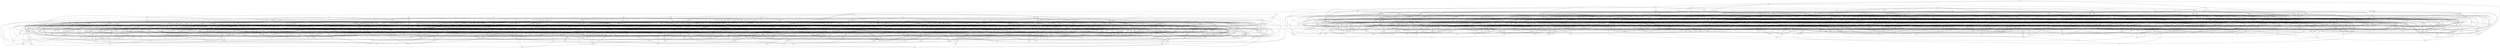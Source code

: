 graph {
gzz--mxp
lck--nql
fxd--nql
czg--tlf
lps--tqk
bbh--lps
bmd--lgk
lgk--vss
qfg--xtd
hnt--xtd
qzp--xtd
bfm--xtd
pgt--vpp
bjk--pgt
pgt--vks
sbx--sjl
jbf--sbx
dhh--dnx
dhh--mbz
dhh--xnl
dhh--htl
dhh--znf
mmv--qhm
qhm--xlt
bqz--qhm
qhm--rfj
lxz--plt
lxz--vpp
snt--vsr
sjq--snt
jsd--snt
jdv--pkv
fxd--jdv
pgz--qsd
czn--pgz
nzh--pgz
pgz--xll
ndc--nzv
ptn--zgq
rxq--zgq
rvb--zgq
kqr--zgq
grk--zgq
vcx--zgq
dkn--hbr
dkn--xlr
dkn--qpr
dkn--krt
hgp--znz
qqf--xps
bzn--fpj
nzj--ztb
hnr--qxs
qxs--xgx
dkx--qxs
fnr--qxs
rph--zjq
rph--zxb
rfj--rph
fcf--lbh
fcf--ndz
lmm--thb
dsv--lmm
lmm--ncn
jsd--lmm
cvg--xht
cvg--plq
dnm--nhb
dnm--scf
vdt--vjg
qgr--vjg
dhx--vjg
cbj--pcz
hds--rdh
dzt--hds
hds--vkr
hds--vlg
frj--grk
frj--pnz
frj--nxg
frj--zpm
frj--qkp
frj--svc
hbr--jxl
jxl--krt
jlz--jxl
jxl--qqd
hfs--qjb
bxh--hfs
hfs--tcm
ntn--pbm
ngr--ntn
ntn--ttm
bdc--ntn
php--zpk
dnf--zpk
brx--zpk
jth--lbh
jth--pjp
gnf--jnv
gnf--vlg
gnf--mjd
dgx--gnf
rfv--vmf
jfc--rfv
mxm--rfv
jjg--rfv
cnm--jvs
cnm--gdc
fml--kzz
fml--gmm
fml--rdn
ftb--xph
brc--ftb
ftb--hbr
ftb--nlg
bjc--ftb
pzp--xzf
djg--zgp
djg--qcr
djg--qvb
frn--gtj
gtj--zgr
gtj--nfq
gtj--mnv
lpn--rdh
ktl--ztj
bsr--ktl
gqk--ktl
jrz--pvs
jrz--qzx
jrz--ndz
jrz--sch
srr--zmh
csh--srr
bmm--srr
srr--txl
fvl--lsn
fvl--ngr
hrh--mhh
pnz--zfd
cnn--zfd
nnf--zfd
qsp--zfd
jfc--zfd
lvt--nnl
mqm--nnl
cbj--nnl
fhp--ptc
cgr--ptc
lbm--png
lbm--zzv
dxz--thn
dxz--fsr
dxz--rzg
hfg--jkt
dtp--hfg
lvz--xgt
lvz--nxt
lvz--zlp
cds--lkt
qgj--ztm
xrk--ztm
ppn--ztm
sff--ztm
fkz--xdj
qmx--xdj
hzj--ldf
hzj--kzq
hns--hzj
htb--xqv
mdt--mhn
gkh--mhn
hvk--mhn
dqh--mhn
csh--vns
cbz--qrz
bvn--cbz
cbz--xmb
hsh--zjv
hfq--xqc
kxs--xqc
pck--xqc
cvt--xqc
xqc--zvj
hbr--jdj
hkz--vgx
mqj--xxx
mqj--tjr
mqj--qnb
mqj--nhb
hpq--ltv
hpq--mzb
tjh--xgt
ssf--tjh
bjk--tjh
tjh--vgs
jvr--nbh
hlp--jvr
cxb--jvr
jvr--mbv
bhg--gfn
gfn--xmb
mjp--rkb
mjp--snt
vhd--xnd
dvl--xnd
lpn--xnd
frn--xnd
rzn--xnd
bmd--tfm
szj--tfm
jjr--vxc
bdn--jjr
bmd--mqm
klv--pps
pps--sbl
nbr--ptl
dsp--nbr
rdc--zqk
jgj--xmp
hgj--jgj
jgj--jhk
dgx--vrd
dgx--hpf
pnz--xdh
jcs--tzf
nls--tzf
kbr--tzf
cnf--dvz
bdn--dvz
dvz--lzj
dvz--ghh
dvz--flj
cgg--mgb
tdj--vls
htb--tdj
kkc--tdj
ddd--kkl
fqk--skm
fkj--fqk
fqk--jjg
csj--rcj
jds--rcj
rcj--vtx
ljb--rcj
bng--pck
pck--zxv
chv--xgx
jns--nvk
dss--ljb
ljb--zkr
bkv--rnd
qkh--tzm
tzm--zbp
tzm--xdj
kqk--tzm
pnz--tkd
bsx--tbz
bsx--kxb
bsx--dsx
bsx--fdf
hgj--knp
rmr--vxk
lct--vxk
pns--vxk
nvc--vxk
ttt--vxk
jxz--rzn
rzn--skm
cjr--zxb
ddk--zxb
tkv--zxb
nxt--rht
fqm--rht
mrq--rht
qcx--rht
rht--zzk
jnp--rht
jns--rrz
rrz--zxz
bxs--rrz
gnd--rrz
kjl--vmg
jnv--vlb
jnv--xqr
fds--jnv
cbq--kjs
kjs--mph
bbl--hlm
hlm--rgg
fqm--hlm
hlm--mmx
vtx--xhc
vzh--xhc
tfg--xhc
jhx--tvn
cgl--rzg
bld--cgl
qrp--vcs
bfm--vcs
qlt--vcs
gfd--pls
cqc--gfd
fvr--gfd
rqz--tzf
qzh--rqz
ptc--rqz
kqj--ztb
ckx--kzk
szf--zqt
ckx--szf
xgz--zlp
drz--zlp
bfm--zlp
qcx--zmv
xjl--zmv
mph--zmv
gdc--kvx
kvx--tkv
kvx--nlk
ffv--mnv
ffv--sjl
ffv--nfq
grk--vxc
lcm--vxc
qbd--vxc
mfp--trv
mfp--thj
gjl--rsg
gjl--kqm
gjl--szj
vtf--znp
vsz--vtf
ntg--vtf
fzs--vgx
fzs--jvj
fgj--lpg
ljh--lpg
jvm--lpg
lpg--mdt
gmd--lpg
cjn--lpg
fcd--pkv
dtz--pkv
hvv--pkv
gbr--zqx
gbr--zfx
gbr--rzt
ddl--gbr
jsf--ltp
jsf--tqc
cbc--jsf
jsf--mbd
cbg--rqc
brk--cbg
bbx--cbg
bsg--chd
bsg--dsv
bsg--frc
bsg--pqk
bsg--zqk
bsg--jkv
hxb--vtv
hxb--zgt
hxb--vhd
bdb--hxb
qjj--vvb
qjj--vtv
fhl--qjj
ndj--qjj
bbx--zlh
bbx--gqh
bbl--bbx
rvp--xqv
nts--xzm
csl--nts
jgs--nts
nts--qzr
dph--nts
fdm--slt
fdm--htm
fdm--qsc
dfd--znt
ckq--dfd
dfd--ndc
dfd--tpf
dfd--rpq
sfk--xht
drg--sfk
ftc--tpv
hng--tpv
pbn--tpv
bfm--ftc
kxx--sfx
sfx--stt
fhs--qpr
cvt--fqt
cvt--pjs
bkv--qgc
ppv--qgc
krj--qgc
psz--qgc
gmm--khs
khs--vjh
dhx--xmd
dhx--tzh
dld--gtd
qcc--xrm
qhp--xlr
xlr--xxt
bzs--lkk
fmf--lkk
lkk--ltp
lkk--rjp
lkk--tmd
mkm--rnl
gqm--sjl
spl--zpm
pbr--spl
sgm--vtv
hfk--vtv
cxb--hcq
hcq--rhn
fkp--qrz
jdc--qrz
pzl--qrz
qdp--ttt
bjc--qdp
qdp--vbp
gvp--nhs
kfn--nhs
krb--nhs
nhs--rbt
gqj--nhs
rvb--ssj
rvb--spl
jvm--zjv
jvm--xll
gmm--jvm
jvm--qgg
gpx--jtr
gbd--gpx
bxs--xcq
bxs--tlf
bxs--cpb
rdn--tbk
mbv--sts
sjt--sts
rsq--sts
jnj--sbt
brf--ngn
kck--ngn
grg--ngn
ngn--xkj
bxh--mtx
bxh--rcs
brx--cmv
cmv--kpj
cmv--dqf
cmv--xrc
czq--tzf
czq--mtx
bvj--czq
czq--zqf
knt--szz
knt--zgj
brr--knt
cnl--gdt
gdt--vcd
hfk--znp
vmk--znp
ghz--jkz
ghz--htt
ghz--rlk
cnf--qgr
pjm--qgr
gqh--qgr
fbd--fdf
fdf--zmv
dhv--fdf
prs--rdn
lhz--prs
fhv--prs
jhk--spk
spk--vzs
pbm--vnk
lck--vnk
hgj--npz
npz--ssp
bmb--npz
npz--vpr
frc--qkt
jzl--qtn
qtn--rfq
qnr--qrt
gtm--qrt
qrt--zhl
ddg--qrt
hct--krt
hct--ksd
hct--jzl
gcz--rjn
pmf--rjn
mcs--rjn
gnz--xsb
cct--fpk
cct--gjn
cct--vls
zgp--zkl
dhx--zkl
vql--zkl
dsx--zkl
jsk--qqd
jsk--rcd
jsk--mpv
dnm--jsk
bmx--bvv
bmx--lqn
bmx--jrl
mxg--nhb
mxg--pzc
mxg--xpv
mpn--rtg
dvl--rjs
rjs--xzf
kzq--ndc
csh--kzq
jpf--kzq
djj--hdz
gqs--hdz
bhk--vkq
vkq--zqf
qjb--vkq
cgl--pvp
pvp--xxq
pvp--rts
dxz--pvp
kvx--pvp
bqt--dnl
dnl--pdp
dnl--ftc
bbh--fbv
fbv--nbr
fbv--gkz
fpk--mtv
bcf--mtv
mtv--pjp
fvm--mtv
mtv--nvk
chv--hhp
hhp--mkm
cjh--rmc
rmc--stt
lhv--rmc
rmc--sjq
jfm--kpk
gmd--qqr
gmd--zhh
gmd--qzn
kqj--xrj
qcc--xrj
pdr--xrj
pvk--xrj
xrj--xtt
cbc--xfj
cbc--qhd
sgn--xpx
sgn--tmm
hgp--ncn
grp--ncn
hzt--xvn
vpp--xvn
pxq--xvn
hkb--xvn
hmj--znz
hmj--rkb
hmj--kqq
hmj--vls
hmj--nhf
gzz--ptn
fzn--ptn
fdv--txl
dvm--txl
hgg--txl
ndz--zqt
ndz--zsz
dnf--ndz
jdk--rnz
drj--dzl
drj--mtv
drj--vhj
jns--vgx
jzs--nzh
fdm--zlh
ssj--zlh
csh--zqs
hhh--zqs
zqs--zvj
dtz--zqs
gqd--hvk
hbp--rvc
mmv--pvx
ksj--xxq
ksj--qvh
dzs--ksj
gcf--ksj
qhd--slz
bxh--dcb
dcb--rkl
bgz--gzq
gzq--hrr
gzq--xvs
vcn--xmb
ftq--vcn
prf--xtb
czs--frp
czs--kxh
czs--xxh
dml--xmv
gjn--xmv
tld--xmv
crl--xmv
sxc--xht
bbl--bfz
bbl--dhk
hcv--tbq
hcv--xlr
hcv--pdb
gbn--hcv
fdc--pls
bgz--bkv
qjz--rlp
khs--qjz
qjz--rzb
fcr--qjz
rjs--zqc
cvt--zqc
vqm--zqc
rpb--zqc
jdn--nql
dtz--jdn
gqm--jdn
jdn--mkm
tmd--zkk
gjt--tmd
fdd--nzh
bbm--fdd
fdd--vxx
jhx--qtx
mrl--qtx
qtx--vcx
hbb--qtx
dqm--qtx
jhc--ljd
hfk--jhc
jhc--rfj
hpf--jvd
gqk--zlf
bvt--zlf
pls--zlf
zch--zlf
fhk--zfs
fhk--qlm
fhk--ttt
bvj--fhk
prm--vmh
vmh--xlr
qtb--vmh
tsp--vmh
tsv--vmh
drh--jzl
drh--nck
drh--qlm
dmk--vpc
lqd--vpc
vpc--vxx
rsq--vpc
jcs--vpc
hfx--vpc
bfx--nqb
bfx--mbf
gmq--kst
gmq--jdc
cpk--gmq
gmq--qhz
fhl--qcr
fdm--fhl
fhl--rjz
jxf--zpm
gqh--jxf
fbj--jxf
hct--qtb
qtb--vzs
fvm--jdj
fck--fvm
fvm--rmb
nvm--zsf
nvm--snt
kpk--nvm
jlv--nvm
qtn--zhh
mkk--pzc
jnj--mkk
mtg--pkn
pkn--sjt
gbd--zgr
gbd--vkr
gbd--kxh
nnm--svs
qvc--svs
jvd--svs
bzn--lks
cnl--mjm
mjm--rrl
mjm--pvh
mjm--nfh
qnr--vnt
tsv--vgt
ltp--vgt
pqq--vgt
fnr--gfr
drg--gfr
gfr--hfg
gfr--qkx
gfr--qps
tvt--zgg
dhv--zgg
gdv--pll
cgz--gdv
gdv--qvc
gdv--nxg
gbn--ndz
gbn--pnq
hzt--jqp
dfx--hzt
hzt--xxh
sbt--tzt
rkl--tzt
qqr--tzt
kmm--tzt
nzf--pbj
pbj--rdh
klv--knd
hkz--klv
grd--kqm
grd--pnv
gqd--grd
bcf--cqf
fnr--ppv
fnr--pqd
fnr--mfp
jnf--vsz
jbf--jnf
fbl--zlf
fbl--lfr
fbl--plt
fbl--jkt
fmn--ncv
ncv--xlk
ncv--nhf
ncv--pvh
cgg--xhp
xhp--zzv
cjr--vqb
cjr--tgb
ljm--rkl
bcf--ssp
nxc--pzc
jjc--nzf
mgk--tlg
tlg--zlt
qkr--tlg
bkb--crf
crf--pbn
crf--rzv
crf--qzr
crf--kmd
qfm--qgp
qgp--rnl
ftt--kdr
ftt--ghh
ftt--lzj
ftt--tmm
fqt--ftt
zfx--zts
grd--zfx
jqp--ndj
jqp--kmd
chv--sbx
chv--pcf
bsr--kvt
jds--kvt
kvt--vpp
cgz--vdt
lsn--xgt
mtg--rdn
bqt--cjr
bqt--pdp
bqt--ztj
bqt--rrv
dgp--pkn
dgp--xgv
bjp--dgp
dgp--hbr
nct--tzt
nct--pxp
nct--qcc
dhv--ztj
nkm--ztj
bzq--qmv
bzq--dtz
bzq--tcp
bzq--cpg
gdc--qls
qls--sxc
qls--sgj
kzh--qls
pjs--zsv
zsv--zxh
rfn--zsv
ndk--vjt
ndk--vmg
ndk--pjz
ndk--ptc
fvr--vjb
vjb--xvs
scc--vjb
kfn--rzb
kfn--xmj
fbx--kfn
tkv--tzh
mtx--pmb
pmb--pnv
pmb--tbk
bzs--pmb
fzs--pmb
dds--qbk
qbk--rfk
hqj--xcs
pdr--xcs
vcd--xcs
sts--xcs
mtg--nkx
nkx--rqx
rmv--stt
rkl--stt
stt--xmj
cgr--stt
kvz--stt
hmg--pdp
hmg--tcp
hmg--npk
flt--rgg
flt--rvh
flt--ppn
cvg--flt
ddg--svt
ddg--mzt
hjb--pzz
mkk--pzz
pzz--rjp
cds--mqp
mqp--npk
mqp--rpv
hqt--qqr
cjn--hqt
hqt--pnq
fmf--hqt
hqt--rtd
cps--pfs
pfs--xbg
hrr--ncr
csj--hrr
ppp--zjq
kzh--zjq
skm--zjq
bds--zjq
pvh--tmh
bvt--kgv
kgv--tpd
hpx--xqr
bld--xqr
hqh--lqt
hqh--qxt
hqh--vjb
hqh--qls
hqh--pgt
lnc--shq
gqj--shq
qtb--shq
cct--ggr
ggr--gjm
ggr--qpn
cxt--ggr
kpk--mnf
mnf--xtt
mnf--ncn
lks--mnf
ljf--mnf
hpk--sxc
hpk--tpf
cqj--jxc
dnj--jxc
jxc--rgd
jxc--nnj
bvj--frc
ddb--hfk
ddb--qrp
ddb--ftn
ddb--xml
ddb--vdt
fph--mrv
fph--rzn
jbf--kkp
cln--dss
dss--ndc
dss--xxh
hzg--sck
nzj--sck
sck--xth
dqh--ksf
dqh--gzm
dqh--jfm
dvl--qkf
dhd--ffj
ffj--zbk
bsl--ffj
ffj--ndl
ntv--pbq
htk--pbq
mtg--pbq
mqm--pbq
pbq--shq
cqz--vzb
vpr--vzb
tcr--vzb
gtv--vzb
vjr--vzb
xkj--xrc
qzh--xkj
khn--vxl
dvl--khn
frn--khn
dnb--xpv
gzm--xpv
hbl--xxx
ptc--xxx
ddl--xxx
klj--pmk
hng--klj
jht--klj
klj--tzh
dnm--vnm
hbh--vnm
htb--vnm
hbr--vnm
rft--vnk
mkm--rft
rft--zlh
rft--thn
rfj--rgp
hfk--rgp
qzp--rgp
cfj--pcs
cfj--pjt
cfj--gcf
cfj--spl
jkv--tjc
jkv--tsv
gzd--jkv
dsp--hzd
bjp--hzd
hrq--hzd
fsh--mmv
fsh--ktn
fsh--znp
bkg--fkg
fkg--ghh
dsj--fkg
fkg--mjd
tnh--zkk
bbm--tnh
pxp--tnh
gkh--qqd
gkh--xqv
cjh--gkh
dnx--qfc
qfc--xcd
ksc--qfc
fxd--qfc
rvp--szz
hkd--rvp
qhp--rvp
hrh--rvp
kmk--ncr
kmk--rkd
gqk--kmk
kmk--qfm
kqk--pxj
kvz--pxj
jjm--jlz
htf--jjm
brk--rxr
bdc--qkd
bdc--psz
bdc--hng
xvc--xzm
qzd--xzm
fmn--msj
msj--zdc
knp--msj
msj--rjp
flf--lmc
flf--tvn
flf--kcv
flf--sct
mrq--vnt
mrq--vtx
dbp--xsv
lks--xsv
xsv--xth
lvt--xsv
vcv--zlt
qbk--zlt
kxh--zlt
frr--nts
cqj--frr
dgx--frr
frr--nqb
qll--zkr
qll--thn
mbz--qll
qll--rtg
cjd--kck
cjd--ttr
cjd--knd
cjd--pnv
grg--hnc
grg--hbk
gxj--xtk
dmk--gxj
csl--rnt
csl--ljd
bfm--lqt
lqt--njc
lpv--sxn
kck--lpv
cxb--xhd
mrz--xhd
sbl--xhd
nkt--xhd
nkx--xhd
ckz--shj
shj--tmd
mhd--shj
shj--thg
png--shj
shj--ssp
csz--sxc
bsl--csz
csz--qgp
cnl--vhf
lvf--vhf
qpn--vhf
jjs--vhf
dgs--vcv
lcm--vcv
cfx--vcv
brc--kvz
brc--czh
brc--gjt
fpj--hrq
hrq--jdf
ncv--pmv
pmv--tvx
gbr--pmv
pmv--thg
knl--vkq
hfs--knl
xjl--zbk
mpn--xjl
mrv--xjl
qsd--qzh
ljm--qzh
jzs--qzh
rcs--rld
gxn--rld
gjl--rld
jrx--rld
rmb--rnz
vdp--vjd
qkd--vdp
fdc--svt
svt--tvn
chd--xmp
fgj--xmp
dds--jbf
dds--qzp
xmp--zcv
vcr--zcv
zcv--zts
ktl--pdp
mrv--pdp
bmb--gkz
jds--tbd
cqq--fxj
fxj--slt
fxj--skc
fxj--gnz
pgs--znf
fdb--zgt
fdb--vdt
fdb--mrl
cpp--fdb
fdb--gfx
dsj--fkp
bnz--fkp
fkp--vnn
kqr--pbm
kqr--kst
fjg--jxz
fjg--qmv
fjg--zpr
pcz--zqv
tqc--zqv
rrz--zqv
knd--zqv
cpg--cvv
cvv--jnp
cvv--qkp
cvv--zxm
cvv--qkl
cvv--jzv
tzl--vkd
mtb--vkd
cnm--vkd
jnp--vkd
rjz--vkd
hbp--szz
htf--vjr
vjr--xzc
dml--zvd
rsk--zvd
gbn--zvd
zvd--zvh
czn--pbc
jlv--pbc
bnx--pbc
cbc--pbc
cxf--qlm
hnr--pcj
hnr--txl
hnr--qgc
dml--tps
dvs--tps
rvc--tps
tps--zth
lhv--tps
nvc--xth
cnl--rsg
jlv--pdb
bnx--pdb
ckz--lsm
lsm--qjb
lsm--zqt
pfz--vss
rlx--vlb
rlx--xgn
gkb--rlx
bhg--rlx
bvv--rkb
bvv--znd
bvv--pxf
flq--xqv
flq--jmj
flq--lhv
ffv--rlv
pft--rlv
rlv--xvc
hth--rlv
lzj--rlv
lfs--ndc
lfs--qzp
gjn--xgv
ttx--xgv
vgt--xgv
grq--jqp
csj--grq
grq--tsk
grq--nkm
tjq--zcj
bcg--zcj
lbm--vcr
brr--vcr
dcb--pnq
mpq--qfv
ljc--mpq
mpq--svr
dss--mpq
bfx--mpq
mpq--slb
hpx--vlx
rnd--vlx
hdl--vlx
qvb--zvr
fsr--zvr
mxh--zvr
cpg--zvr
bhb--tfg
dzs--rjz
dzs--mxp
gqm--pbn
png--rmv
lrn--vcd
cqf--lrn
pfs--xmb
bdb--dnj
qkf--shm
ftz--shm
bjd--shm
dnj--shm
hdz--nnm
drg--qbd
drg--qzr
cpp--fzn
kdr--nzm
nzm--xjn
fjg--nzm
nzm--zch
llv--zgj
rrr--ssv
ppp--ssv
ddq--ttt
ddq--fhs
csr--ddq
qkl--xfb
qkl--sgm
njc--qkl
mhk--zfx
blg--mhk
kqj--mhk
ltv--nfq
cpk--nfq
ndl--rmh
kzh--rmh
krm--rmh
rmh--zdf
qhz--rmh
czh--xjq
qnr--rgb
rgb--xvs
gqs--xlm
mct--xlm
vlg--xlm
vcx--xgn
vcx--xsb
kzh--tbd
dfx--qnr
dfx--ljd
dfx--hzl
bzh--cfs
cfs--dzl
fvr--trv
czs--fvr
fvr--hhz
hmk--sgf
hmk--hth
fks--kfn
fks--ljf
fks--ssl
tfb--tkb
rxb--vxl
rxb--zgr
rxb--tzl
fxt--qmv
fxt--htm
fxt--qfv
ftt--fxt
fbj--vmf
kgd--vmf
mpv--pvk
ksc--xzf
hmk--xlt
lgq--ltp
fhp--lgq
fzs--lgq
qkh--tfc
mqm--tfc
chd--tfc
szj--tfc
cfp--tfc
gmm--zkk
vjt--zkk
sxn--zkk
cgr--qgg
qgg--rlk
cxt--spr
gjm--vpd
nbr--vpd
hvl--vpd
gtv--vpd
gmt--thg
gmt--vls
dvs--gmt
gmt--knt
kvn--tqt
hzm--jcs
tbq--znz
pfz--vxz
rsq--vxz
hrq--vxz
qnz--vxz
hss--zrs
hbp--zrs
tvx--zrs
gzd--pff
pff--tfm
jhv--krz
cfp--jhv
cjt--tkf
cjt--jhx
cjt--fkj
lrh--sbl
cxf--lrh
lrh--rtr
jkz--tmh
jhk--jkz
hkn--xbj
hkn--krb
fkr--hkn
hkn--zgj
dtp--kmd
cnr--vtf
cnr--qvh
cnr--tvt
cnr--pxq
qqf--tvx
xmb--xnl
tct--xnl
vqb--xnl
hkb--qsp
hkb--pft
hkb--hth
hkb--pbr
qxf--zgg
hns--qxf
gfd--qxf
mdh--tsv
nzf--rpb
fxg--jpm
jpm--xvc
csl--jpm
bjk--jpm
jpm--ssx
clr--fcr
clr--spk
clr--szz
hvv--krm
dnx--hjp
fpn--hjp
hjp--rpv
hjp--lpn
hjp--klj
slb--xns
qsp--slb
qzp--slb
qqr--tsp
hcq--tsp
jvd--zmh
drg--zmh
ctm--qkh
ctm--gng
csj--shc
cbq--vzv
vzv--zdf
dss--vzv
mph--vzv
rfn--vqm
mmx--rfn
qbk--rfn
cqz--cxt
cqz--gzn
lct--sqm
bpt--sqm
qfm--vrd
cpp--dkx
ddm--plt
mct--plt
plt--pnp
cbn--lcn
lmc--tgb
xbj--zzv
rkl--xbj
pkn--xbj
lsn--xnt
kxb--xnt
dkx--xnt
ghg--xnt
cpb--vtp
pjz--vss
fzl--jjr
djg--fzl
fzl--sgn
fzl--nsv
fzl--mgk
skd--svr
skd--xmq
mbz--nlk
csh--mbz
csz--dcx
chr--dcx
dcx--pqp
jmj--tdz
tdz--xrl
hvk--tdz
cdc--hfq
bfd--cdc
cdc--lhx
cdc--gzq
jvc--qkr
mtb--nfk
bnx--grf
grf--ljh
grf--mgb
grf--grp
bmd--cpb
cpb--lct
dtr--kzz
cps--vhp
cbz--hxz
hpf--hxz
hxz--ltv
hxz--rvb
lcq--qjj
jjr--lcq
lcq--xlm
lcn--lcq
jgs--xlc
pbj--xlc
gms--xlc
cnf--xlc
gtg--sch
fmj--gtg
gtg--qjb
gtg--mqr
gtg--jsf
bmm--zbk
bmm--nfk
bmm--klc
bmm--kgv
djm--tfb
djm--pvx
dgs--djm
ddk--tbd
pvs--skn
nvc--pvs
sbt--sfh
fff--fmf
cqc--rxr
cqc--xsb
fxg--jfx
fxg--kqr
czg--dbp
dbp--zjv
dbp--qpx
ptr--sfh
bzx--ptr
nvl--ptr
ptr--pvh
bxm--pgf
bxm--pvx
bxm--vgv
bxm--qzd
pbm--zxv
xrh--zxv
gtm--lpn
gtm--qgc
gtm--pht
gtm--vnk
htl--sdn
rfk--sdn
sdn--vnn
fpj--gdf
gdf--pfz
ndl--sgc
sgc--tfg
lhv--pnv
llv--pnv
pzh--vmg
pzh--zxz
jfc--pjs
jfc--lfs
qsc--zch
sxn--thg
mxt--rgb
mxt--tkd
mxt--qrz
ddk--mxt
npk--rpv
mdt--sbl
grg--khp
hfx--khp
khp--sjt
khp--qhp
fst--qdp
fst--xgd
fst--lkc
fst--nvk
fst--jlv
rfq--zxz
hdl--ntg
ntg--vmf
cjl--dld
cjl--lkk
cjl--jnq
cjl--tcr
cjl--trn
cjl--jkz
gms--gzz
gms--vdp
gms--hhp
bbm--kzz
lch--tts
nfk--tts
pck--tts
tts--vqm
llg--tts
pmk--tts
bld--nsv
nsv--qfg
nsv--txs
nsv--ntg
frp--nsv
tmm--xmq
qzr--rkd
gjl--lqd
ckx--lqd
lqd--sqm
fpg--jvs
kxx--xrl
kxx--mgb
kxx--sjq
ndj--vxp
dhd--vxp
kst--vxp
cgr--kjl
hld--tbk
hld--rbt
gcc--gdf
gcc--mkk
gcc--vlv
gcc--rnz
gcc--jlz
dtr--lhk
gmm--lhk
lhk--ptc
brf--lhk
mhh--tjc
mhd--tjc
bjp--tjc
nkm--xns
lcn--xns
cnj--xxh
cnj--pbn
cnj--qhm
ckq--ncr
ncr--tgb
xpv--zqx
mqr--zqx
tdj--zqx
fph--scc
hzj--scc
mrv--scc
hvv--scc
cgl--gsb
gqh--gsb
gsb--jtr
gsb--zzk
cfd--gsb
dnb--lqj
kbr--lqj
fkz--lqj
bfd--qps
qfv--qps
gfn--qps
mpn--tdx
mzt--tdx
nxd--tdx
chr--tdx
krm--zhl
vhp--zhl
jvc--plq
fsc--jbn
bdb--fsc
bzq--fsc
fsc--xtb
btj--vks
btj--tkb
btj--xzf
btj--tnl
btj--vhp
jdc--kcv
jdc--xvc
jdc--tfb
tdt--xjq
bcf--tdt
hbr--tdt
fqm--rpv
fqm--mxh
fqm--qvh
hld--rtn
gnm--rtn
lvf--rtn
rtn--vhj
nzr--rtn
fcp--sqp
sqp--tlf
fbv--sqp
lrh--sqp
sch--sqp
ptn--qnq
qnq--vrd
pgf--qnq
qnq--rzg
fdc--qnq
bfq--brk
bfq--mxm
mqf--nrv
nrv--xgx
mbf--nrv
lqt--nrv
nrv--qkf
grx--nrv
dgz--lqg
dgz--jrl
dgz--sqm
dgz--hss
dgz--gtd
pqq--ttc
hrh--ttc
ttc--zjv
rfq--ttc
dvm--nqb
jpf--nqb
cgg--hfx
djm--xjd
fsh--xjd
tzl--xjd
bfz--xjd
kgd--xjd
hgp--zhc
gzn--zhc
mdt--zhc
fkz--zhc
bkg--hth
bkg--xlt
bkg--kgv
bkg--qfg
gdz--pjz
gdz--qct
gdz--qzn
dmz--rbt
dmz--nbh
dmz--mxg
bfz--zch
fbj--xtb
fsf--kjs
fsf--hbb
fsf--hmk
fsf--hzl
bfn--zfs
bfn--tjq
mkn--spk
lgk--mkn
sjq--xbd
nkt--sjq
ngs--shp
dds--shp
ftc--shp
rfk--shp
bbn--hss
bbn--sjt
bbn--nxc
dtr--fcr
fcr--nfh
gzm--ttr
rmr--ttr
bng--sgm
bgz--mbs
jhx--mbs
lhx--mbs
tct--zgt
hdz--tct
rvh--tct
cnf--nfk
dxn--qkv
kkl--qkv
fzs--qkv
btz--jjs
hss--vbr
mdt--vbr
prm--vbr
sqb--vcn
sqb--vjd
khn--sqb
sqb--tsk
cbn--sqb
pzm--tfm
pzm--tjq
kml--pzm
kkl--pzm
jrx--rtr
gkz--jrx
jrx--tdz
fcp--ggr
fcp--tqc
fcp--tbq
hss--pxn
dtp--xrk
btn--vbp
btn--dld
btn--rhf
btn--xrl
dml--qzn
dml--pcz
dml--qhd
dml--lqn
cnm--hcz
hcz--pzl
flf--hcz
ckq--hcz
bhd--hjb
hjb--xhp
hjb--pxp
dld--hjb
dzt--ndl
dzt--mjl
hfx--zjh
pcz--zjh
rbk--zdf
gdc--rbk
kxp--rbk
rbk--shg
cfd--qbk
cfd--sjl
cfd--pck
jqr--xzn
xrk--xzn
xht--xzn
xbg--xzn
cgz--gkb
gkb--pnz
gkb--xpx
fbd--thn
fbd--rzn
cnn--fbd
hmg--zxc
prf--zxc
dtv--zxc
jdv--zxc
dnf--qzz
ckc--qzz
bpt--qzz
fff--qzz
lnc--qzz
djj--nxd
nxd--pll
fdc--nxd
gzd--pxf
tbh--tqc
lsn--ndj
bjc--gqj
hng--pqp
pqp--xgz
hlp--tmh
dcp--vvd
dcp--ssj
dcp--zpr
dcp--njc
njr--ttx
flq--njr
bmx--njr
drj--njr
sgj--znf
rnl--znf
cnn--mmv
dgv--jjm
dgv--ngn
dgv--pxp
ccx--dgv
thm--tqk
jzl--thm
mpv--thm
sqm--thm
bvv--thm
cpm--thm
kqk--qhp
kqk--rcs
drl--gjt
ddq--drl
drl--vcr
drl--gkk
fdd--mxl
mxl--spr
jgj--mxl
mxl--qsk
mlb--xgz
fmj--szj
fzn--zxm
pgt--zxm
gqh--zxm
bvt--mzt
bvt--drz
fmn--rhn
fmn--pxj
cgg--gsj
gsj--tcm
fpj--gsj
bbh--gsj
jqt--xlk
jqt--lcl
jqt--plh
jqt--vsr
dnl--skc
mbs--skc
gpg--skc
pbj--skc
gzn--tkp
hvk--tkp
dhd--rnt
fsv--lps
fsv--ppm
fsv--jth
fsv--kqq
fsv--xtk
fsv--sfx
jdk--xfk
qmr--xfk
nxj--xfk
lgq--xfk
scf--xfk
sfx--xfk
tkp--xfk
vjr--xfk
gnd--mkk
gnd--qpn
gnd--hfs
pnp--tkv
pnp--tkb
pnp--rpq
frh--nxj
fhs--frh
frh--rmv
rnt--xpx
dtn--sfh
dtn--vgx
dtn--pnq
dsv--dtn
bmb--kpj
kpj--ttr
kpj--lps
jvr--kpj
kvq--mzh
kkm--mzh
mzh--sck
mzh--xcs
gdt--mzh
brr--cfp
cfp--zqt
rsk--xkr
xkr--xzc
lvb--xkr
nzr--xkr
lms--xkr
kbr--lrn
ckc--dlx
dlx--drh
dlx--xgd
dlx--ssl
hfb--sgc
hfb--kjz
hfb--shc
fht--hfb
dsv--kpz
dsv--ksf
ckz--rhf
khf--qlm
bhk--khf
jnj--zvh
zfs--zvh
krt--rjp
rjp--xxt
rjp--rsg
pfc--pxq
gpx--pxq
ldf--rvh
ldf--rjs
jmk--xtb
dtp--jmk
jmk--rpq
fhs--gtv
gtv--jdj
gtv--znz
hql--vxz
btz--hql
hql--pjz
hql--mgb
bjf--vns
bjf--pvx
czn--hvk
cdb--pzz
cdb--vbp
cdb--szg
kss--njr
fmn--kss
kss--nbf
kss--lrn
jzp--vgx
fvc--jzp
jzp--rqs
jzp--rdc
cps--hzl
bqz--hzl
hzl--qcr
jvj--rqx
mtx--rqx
ksf--rqx
fgj--pzc
dxn--knd
dxn--zgj
dsx--qnd
mbk--qnd
ftz--qnd
fpn--qnd
qnd--vsz
htp--nbf
bhd--htp
htp--nls
fbx--htp
nzh--rhn
scf--vgk
stf--vgk
qjb--vgk
dml--vgk
brf--hkz
brf--kmm
htf--jnj
ddz--rdb
ddz--xgt
ddz--tzl
ddz--zgr
jgx--xbd
hgt--jgx
dqf--jgx
pmp--tgb
cdc--tbz
qcx--tbz
sgj--tbz
hvv--tpd
qkf--vnn
bng--vnn
qgc--ztn
jjc--ztn
bdn--ztn
cps--ztn
vqc--ztn
jmj--tjq
pcs--zgt
pvk--qlm
khf--pvk
pvk--rsk
cfx--qgj
qgj--xrh
qgj--vzv
ffr--rnl
ffr--mzb
ffr--rph
ffr--hpx
fck--mjp
fck--nxc
fck--qgg
dzf--pmp
czh--nhb
qkh--zcj
hhz--mmx
hhz--mrq
fpg--hhz
pht--xgx
dzs--pht
hbp--jrl
hph--jrl
ljc--sct
tkv--vfl
tcp--vfl
cbq--vfl
rnt--vfl
klc--pcf
bds--klc
klc--tvt
ljf--rhn
dnb--ljf
dqm--vqc
jfm--rsq
bhg--gtp
bfq--gtp
dnb--pnl
pnl--rmr
cxf--pnl
dph--sxc
dph--fvl
dph--jhx
fmj--vbp
hjs--qct
hjs--zpk
hjs--mtx
hbk--hjs
bbm--fbr
fbr--mdh
fbr--rtr
bzs--vjr
dsj--ngr
ggt--grx
grx--mmv
kck--vsr
lkt--snm
flj--snm
dvl--snm
ltv--snm
jzs--tcn
cdb--tcn
mkn--tcn
qhd--tcn
mhd--tcn
frh--tcn
mjp--tcn
glp--mct
glp--nhn
glp--lsn
frp--mbl
mbl--sgf
mbl--xrk
kzz--ztb
nbh--xzc
jvl--sbr
bkg--sbr
nkm--sbr
sbr--vns
dtf--sbr
btv--dck
btv--jjc
btv--kst
btv--xxq
btv--gtj
jbz--zgp
jbz--rgp
gvr--jbz
jbz--kmd
jbz--pgs
dzf--jbz
pft--qhz
lch--qhz
pfs--qhz
fmj--nkt
gqm--npk
jnq--mqr
jnq--xzc
jnq--nlg
qsk--slz
dnb--qsk
tcr--thb
thb--ztb
mlb--qmv
qhd--xrm
mxm--vxl
bnz--xvk
dgx--xvk
fqt--xvk
nrx--xvk
hcq--kqq
kpz--kqq
lct--lms
lbh--lms
ldt--thj
jxq--ldt
fbj--ldt
lxz--zvj
rvb--zvj
gjm--ssl
bfn--gjm
qcx--zdf
rdb--zdf
tzl--zdf
lnc--qsd
lnc--zdc
bjp--ppm
nlk--vnt
nnm--tnq
tnq--ttm
tnq--xcd
lkt--svc
bvt--svc
rzm--sff
rzm--vgv
mcq--rzm
rzm--vqc
ltv--nrx
ltv--ttm
bhd--cjn
cjn--xfj
qsp--zvn
vqb--zvn
hfq--zvn
jvl--zvn
jnp--ssf
vjh--xxt
tjq--vjh
pdb--sdv
ddd--sdv
kmm--sdv
nvk--sdv
sdv--tdt
jvs--qkx
fmf--mbk
mbk--vhf
lsk--mbk
mbk--pzh
fkn--ldt
fkn--vcv
fkn--pbr
cpk--fkn
hnt--shg
hnt--mrl
cqc--hnt
cjt--zgp
pll--sgm
hbr--lkc
bpt--lkc
fhv--lkc
vpf--zvc
gmm--vpf
pnq--vpf
djh--vpf
zlt--znt
xml--znt
mzs--znt
rgd--zkt
bfx--zkt
qvh--zkt
tvt--zkt
ghd--rfq
ghd--hld
ghd--lcx
gdz--ghd
hhp--zxx
kcv--zxx
zns--zxx
ffj--lzs
lzs--plq
lzs--zsv
htm--lzs
kkp--qfv
bdn--hxv
hxv--zch
htm--hxv
hxv--vxl
mrv--psz
hnp--mxp
hnp--tfg
hnp--jvd
hnp--vmf
bld--mzb
mzb--xns
dds--mzb
rvh--zjk
dds--zjk
gtp--zjk
dnj--zjk
gcf--rgg
gcf--hpq
bds--kjz
kjz--xmq
kjz--tfg
llv--rqs
rqs--zhr
rqs--xmj
rqs--zcj
nzv--sff
nrx--sff
kvq--tbh
kvq--zts
jcs--kvq
kmm--kvq
kbb--sgf
nrx--sgf
rkd--ssf
ldt--ssf
knp--vrx
knp--pxn
knp--kvz
dmk--hgj
dmk--zgj
ppn--rkd
lpv--rfs
lgk--rfs
rfs--vgb
brk--mbf
htl--mbf
cqc--xgn
qvb--xgn
dzl--zqb
tbh--zqb
vjt--zqb
tmf--zqb
rrx--vcs
prf--rrx
rrx--zlt
pcj--rrx
rrx--zxv
grp--nkt
grp--gxn
crl--qmx
nxt--zns
qvc--zns
xfb--zns
dxf--lks
dxf--thb
bzx--gdf
bzx--hnq
jvj--rsk
plh--xlk
jzl--xlk
ckz--xlk
fbx--xlk
hpk--slq
pbr--slq
cpm--dtr
cpm--fgj
cpm--tvx
pbc--ttx
hzm--ttx
btz--ttx
dsx--lvz
fph--vvb
rtg--vvb
hng--vvb
jdv--vvb
cgl--xmd
xmd--xpx
rgb--xmd
dgs--qsc
dhk--ftq
bjf--ftq
ftq--gzs
cgg--mbd
mbd--zhr
nzg--xjq
nzg--vcr
nzg--tnh
hqj--nzg
mqf--zns
mqf--vhd
gbd--mqf
rhn--zhr
gzd--zhr
lbh--lbt
lbt--rhf
lbt--tbq
hvk--lbt
mlb--pjt
jds--pjt
pbn--pjt
dcx--pjt
rfr--tqc
rfr--xkj
bjc--rfr
qkt--rfr
nzg--rsr
ntv--rsr
rsr--srv
rsr--tqb
nxd--qqz
jnf--qqz
fpn--qqz
fxd--qqz
dhc--xbd
dhc--sck
dhc--zrs
dhc--php
gxn--vjt
nff--slz
jrx--nff
ghs--nff
hss--nff
fdf--hmv
cbz--hmv
hmv--mxm
hmv--ssx
hmv--vlg
czn--jhf
htf--jhf
dxf--jhf
jhf--qpr
hdz--trv
bng--flj
flj--sbx
flj--hdz
flj--kbb
flj--qkp
tpf--vsz
dhk--tpf
ppm--rkb
hzg--qnz
qnz--slz
gxn--qnz
kdr--rpb
kdr--qbd
kdr--svd
nzr--rvp
nlg--nzr
hvc--vbr
hvc--zcv
gdt--hvc
hvc--prs
hvc--qnl
dmp--kjl
dmp--jfm
brx--dmp
dmp--zth
bpt--hnc
jhx--sjv
gvr--sjv
dtp--sjv
qvb--sjv
jfx--rjz
jfx--nhn
qfh--vkk
dzl--qfh
php--qfh
ljz--vvx
ljz--pnb
kpk--ljz
ljz--qtn
prv--vgb
bhk--prv
prv--pvs
jth--prv
prv--rqz
sdh--thn
sdh--zgg
pqp--sdh
qcr--sdh
jns--vlv
tmh--vlv
pvz--vlv
kkc--pnb
pnb--xph
gkk--htt
gkk--mhh
gkk--tcr
csr--gkk
pls--ssx
jdj--lsk
lsk--tqb
lsk--rmb
lqg--rjj
lqg--spr
fhv--lqg
fcs--llv
fcs--pqk
fcs--vtp
sfk--vgv
qgc--vgv
bnz--mxh
mxh--ztj
qcx--thj
thj--xml
brc--rzt
pff--rzt
bjk--pzl
pfc--rzv
gqs--rzv
grc--zsz
grc--hzd
grc--rkl
grc--ztz
ggt--mpn
bqz--ggt
hpk--mcq
mcq--tvn
kzk--ttt
gqj--kzk
dnf--gjf
pzp--rqc
rqc--skd
rjb--xdj
rjb--vtp
knl--rjb
dds--rxq
pnz--rxq
hrh--tgv
fzs--tgv
gtd--tgv
fff--znd
lbh--znd
tvx--znd
kkm--rmr
kkm--mdh
hcq--kkm
nxj--qqf
hpx--ngs
hbp--hph
fvc--hph
fdc--llg
jqp--llg
llg--mzs
llf--scf
llf--qmx
llf--rcs
bfd--gtp
bfd--cvg
dnx--tsk
tsk--xml
mnv--tpf
mnv--zhl
nhf--vss
kpz--nhf
mzt--rrr
kkp--rrr
fsr--skd
bfz--fsr
fsr--vxp
gjn--xgd
hpv--qxf
hpv--lcn
dkx--hpv
hpv--lfs
hpv--thn
rzt--xvr
hkd--xvr
llf--xvr
cqf--xvr
dtp--tpd
dqm--lcm
fqt--vqb
bnz--vqb
flf--vqb
fpj--hnq
hnq--szg
bvj--hnq
gqh--rdb
rdb--vjd
nxg--tkd
fpn--pmp
qzd--rrv
rpb--rrv
mmx--vpp
hfx--lcx
dxf--lcx
lcx--lsm
lch--qvc
djj--qrp
djj--tkd
kgd--slq
bcf--frc
lhv--rtr
tkf--vmk
mct--vmk
txs--vmk
kjs--mjl
mjl--tsk
ffj--rts
lfr--rts
qzd--sdz
pgs--sdz
ghg--sdz
sdz--sfk
cbx--dvs
dvs--gzm
ljh--xfj
fhp--qnl
hbk--qnl
qnl--qph
qnl--stt
kns--vtp
kns--qsk
kns--vhj
kns--kvn
kns--zhh
ktl--xsl
rrv--xsl
pgf--xsl
fqk--xsl
xsl--zmh
xsb--xsl
qkr--xvs
vlb--xvs
krj--xvs
spg--zst
krj--spg
mfp--spg
cdp--spg
rcv--tqk
gjk--rcv
pxn--rcv
frc--rcv
htf--nck
nck--rfs
nck--nxc
jvj--qqd
jxz--ksg
ksg--mpx
ksg--lkt
bsl--ksg
ghs--vhf
ghs--kph
ghs--stf
cgz--ktn
knl--mdz
mdz--pxp
dxf--mdz
fml--mgs
mgs--xjq
mgs--tsp
mdt--phk
phk--plh
cqq--rnd
cqq--kbb
cqq--xxq
cbn--gfx
gfx--zxx
gfx--jvc
jxq--mjl
jxq--tfb
jxq--mtb
mxm--slt
pcs--slt
ccx--xfj
bzh--ccx
klc--qlt
bfq--qlt
ksc--qlt
fbx--jmj
jvr--zdc
vsr--zdc
pqq--zdc
pzh--zkd
htt--zkd
lvb--zkd
tnh--zkd
mph--nnm
ljh--pfd
pfd--png
pfd--xdj
gjk--pfd
nvk--zsf
jsd--zsf
dml--zsf
hdl--htl
gjk--tcr
bnx--gjk
gjk--mrz
gjk--xjt
fqm--vts
hpf--vts
hdl--vts
ljc--vts
ckv--zjh
ckv--qjb
ckv--cxf
ckv--qkh
gzn--hzg
clr--hzg
hzg--tcm
hqj--lbm
prf--tcp
bsl--tcp
bfz--tcp
kxp--tcp
pft--zbk
lcm--pft
bds--vhd
cbx--hsh
bzh--cbx
cbx--tcm
bdb--rzg
ngr--rzg
gvr--tmm
gvr--svr
frp--gvr
fpn--vgs
fqm--vgs
cds--vgs
fkr--ssl
fkr--php
fkr--xps
kst--lzx
lzx--qgc
dhk--lzx
jkt--lzx
bbh--dsp
fdv--jxf
fdv--sgj
fvl--pfc
pfc--pll
pfc--szn
pfc--xjn
hbp--vpr
ksd--vpr
fhs--hgt
bxh--hgt
hgt--vgx
chr--trg
ktl--trg
hds--trg
trg--vpn
cjh--jlz
gjf--jlz
cps--lpl
dfx--lpl
lpl--rvh
kbn--zhl
chr--kbn
kbn--ssv
kbn--xdh
jdj--prm
prm--szg
ptl--qpt
cbx--qpt
kph--qpt
krb--pns
pns--pxn
mpv--pns
kvn--lqn
bkb--qfm
bkb--hvv
ppp--zmv
jds--ppp
mmn--rts
mmn--vcn
mmn--xrh
mmn--svd
dzf--mmn
mtb--nzv
bvt--ppv
hfg--ppv
jvl--ppv
gjt--gmm
qpn--rbt
cqk--xmq
cqk--qxt
cqk--xvk
cds--cqk
cqk--vlx
nhn--pjm
pjm--qkd
bjf--pjm
cps--pjm
mcs--pjs
jhc--mcs
mcs--slq
sms--szj
gxj--sms
lms--sms
sms--vrx
gvp--sms
cbj--dbc
dbc--jjs
bzn--dbc
dbc--jhv
xrm--zts
nql--pfn
jpf--pfn
pfn--ssv
jnf--pfn
plh--znz
plh--tlf
ftz--krm
ftz--ngs
ftz--rrr
ftz--vjd
cfx--vmb
krm--vmb
fzn--vmb
fhv--ptl
vhp--vpn
hbb--vpn
fbj--vpn
hhh--xsb
hhh--rtg
hhh--mxh
gcz--mrl
gcz--xgt
fvc--lhz
lhz--mdh
fpk--lhz
pqk--rfq
hvl--pqk
pqk--xph
hnc--xrc
cjn--gng
gng--knp
gng--zzv
cdp--kcv
bkv--cdp
cdp--ljb
cpk--lxz
cpk--tpv
gnm--vcd
gnm--rvc
gnm--qkt
ckc--gnm
gnm--pvk
bkb--tnl
cpg--tnl
fxg--tnl
nbf--qjb
nbf--spr
nbf--pff
pcs--rrl
rrl--xll
ddd--rrl
nct--rrl
rcd--rrl
jdk--qzx
fff--qzx
lkc--qzx
frn--gcz
cln--trv
nlg--xth
ghk--vrx
ghk--xhp
ghk--jzs
ghq--ptl
ghq--lsm
ghq--qhr
bzn--ksf
ddv--ssj
ddv--lck
ddv--kgv
ddv--zns
pzp--rlq
dzs--rlq
cnj--rlq
rjn--rlq
pzl--rlq
rgg--rlq
rzb--xbf
qph--xbf
lhz--xbf
tgv--xbf
mpx--rpq
mpx--psz
mpx--tnq
rnz--xfj
mbc--rtd
hph--mbc
mbc--vmg
lmm--mbc
gpg--kkp
dgs--gpg
gfd--gpg
gpg--jvd
qgp--vzh
gmq--vzh
lsn--vzh
qkp--vhh
vhh--vks
bsl--vhh
drz--jht
jht--pqp
kxp--mjd
mjd--rnd
pff--rlp
rlp--sts
khp--rlp
gxj--krb
dzl--krb
fbr--qpx
mqm--qpx
dck--vks
bjf--dck
dck--kxh
hgg--pzp
cqf--pjp
ckc--qcc
mck--szf
mck--phk
fcs--mck
mck--tsp
fds--xfb
fds--jvl
fds--sct
fds--vnt
bjd--sgj
bjd--rdh
bjd--ktn
ljm--zvc
jlv--zvc
mrz--zvc
sfh--zvc
xtk--zvc
hsh--szg
czg--hsh
hsh--kpk
jqr--xqr
cnm--jqr
jqr--pht
hns--svs
hns--xzm
hns--mcq
kxs--tlg
kxs--nnm
kxs--pgs
jjs--pqq
gnz--sjm
bjf--sjm
plq--sjm
sjm--tkv
glp--sjm
tgs--tkf
rrr--tgs
mxp--tgs
skn--xbd
bcg--skn
skn--zth
lbm--skn
ksd--skn
ddt--sjl
ddt--rxb
ddt--prf
ddt--rqc
jjs--lvb
lvb--szf
crl--zth
pxf--zth
cbc--xcq
xcq--xrc
nxj--xcq
ftq--gxx
gxx--ptn
gxx--sdn
gxx--xdh
cbn--gxx
hbh--mkk
hbh--ndz
hbh--jhv
xjt--xmm
fdd--xmm
xmm--xmp
ndz--xmm
rcd--tqt
bxh--rcd
pnl--rcd
bjc--rcd
jgs--vvd
nnm--vvd
ssx--vvd
grk--lhx
dcb--vkk
nzj--vkk
vkk--vss
nhb--vkk
shc--vvr
qkr--vvr
vhh--vvr
pck--vvr
qvh--szn
szn--zlf
svd--xgz
rsg--zfs
qsd--rsg
fvc--rsg
qhz--vml
hrr--vml
pmk--vml
vml--ztj
lvf--nfh
lvf--mhh
kpz--lvf
qbd--zdv
ljd--zdv
jjr--zdv
vtv--zdv
skk--tbk
pnb--skk
gqd--skk
fvm--skk
pxj--skk
bct--qfh
bct--xps
bct--jjs
bct--bfn
djh--zxz
djh--xbf
djh--qkt
tjr--xrl
qkv--tjr
rzb--tjr
ghq--tjr
lks--tjr
ghh--pmk
dcj--dqm
dcj--dhd
dcj--svt
dcj--hfq
blg--krt
blg--gtd
pcj--vns
nkx--nvl
kkl--nvl
cjh--nvl
jrc--mqp
jrc--qgc
jrc--qgr
dgx--jrc
jrc--krm
jrc--mzs
cpp--qkx
cpp--tkb
dsp--rlk
nfh--rlk
hmd--qhr
hmd--sck
hmd--jvm
hmd--trn
fmc--qct
fmc--jjs
bhd--fmc
fpg--zpr
pcf--vqm
pcf--tzh
pht--zzk
sbx--zzk
flf--zzk
jzv--nnf
jvc--nnf
cjt--nnf
cqc--dpb
dpb--hgg
dpb--tnq
dpb--drg
kph--nvk
htt--kph
gvp--rdc
gvp--sch
gvp--pps
fhp--tqb
ghg--rxq
ghg--mbl
ftn--kgd
ftn--gzs
fdv--ftn
frl--hzm
frl--vjh
frl--qqd
bhk--frl
nnj--vql
nnj--rfk
ngs--nnj
fpg--nhn
cqj--gcf
cqj--fsf
cqj--xjn
cbq--dvm
dvm--vhp
qph--zqk
lnc--qph
czg--qmr
qmr--ssp
lbk--mgk
lbk--svd
ggt--lbk
jgs--pmp
dzf--jgs
kvx--pmf
pmf--vqb
pmf--pnp
bfm--ckq
jkt--vlb
kpz--stf
bfn--stf
hzg--stf
bzx--stf
mbv--tdz
hfj--qtb
hfj--hrh
hfj--tmh
czn--hfj
hbb--xsg
jmk--xsg
xsg--zns
ksc--xsg
btt--xtk
btt--tqt
btt--ckx
btt--pvz
btt--rmb
btt--rvc
lzj--svr
rgd--szn
lch--rgd
lmc--rgd
jvs--rgd
hqj--tld
nzh--tld
qzn--tld
ttm--xjn
cln--shg
gfn--shg
gzz--shg
jmk--shg
jjs--vvx
czh--vvx
gzd--vvx
jbn--nnf
jbn--spl
jbn--pcj
ljh--npv
npv--zvh
fpk--npv
npv--xgd
gqd--npv
lqn--pks
btn--pks
gjf--pks
mbd--pks
kxb--vqc
kxb--nzf
djj--kxb
bsr--mxm
fht--zpr
fht--qfg
kqm--ssp
kqm--mhd
lvt--xxt
lvf--vhj
bhg--gzs
fkj--gzs
gzs--nzv
qxt--sct
jjc--qxt
qxt--vkr
mdz--scn
pqq--scn
fmj--scn
qpx--scn
dxn--rjj
lct--rjj
rjj--tjq
pqd--vqm
pqd--xrh
dzd--ldf
dzd--txs
dzd--vjg
dzd--gpx
dzd--lgd
kjl--kkc
kkc--xmp
bqb--vxx
bqb--hvk
bqb--nzj
bqb--chd
jdk--ksk
bzs--ksk
ghz--ksk
ksk--xps
fcf--ksk
lhx--ndl
cfs--nls
kvn--nls
lcn--qsc
lcn--mmv
cnk--gdf
cnk--jvj
cnk--gkh
cnk--zgj
hnc--xjq
cln--dtf
dtf--shc
dtf--xlt
dtf--lfr
dtf--sgn
htb--ntv
fvc--ntv
fht--lfr
lfr--zlh
jpf--xrh
mhk--zjm
btz--zjm
nbh--zjm
cxb--zjm
dmz--zjm
dqf--zfs
dqf--fmc
htk--xqv
htk--rmb
htk--khs
kjl--tmf
tmf--tqt
jnj--tmf
jhk--tmf
mqr--vgb
lvt--mqr
mqr--qqd
cfx--qgp
cfx--ljd
pxp--vzs
fkj--gqs
kzk--zsz
tqk--zsz
tsp--zsz
mxp--ssn
ssn--xhc
htm--ssn
ssn--xrh
lmc--ssn
qct--xtt
phk--xtt
hkd--xhn
vhj--xhn
pjp--xhn
tkp--xhn
krz--pfz
hlp--krz
crl--krz
qqf--srv
sbt--srv
qhp--srv
bmb--hvl
cxf--hvl
hvl--klv
bqz--zkr
nlk--zkr
shj--zmp
hgp--zmp
mgs--zmp
fks--zmp
tmh--xjt
pvz--xjt
xdh--zxh
kxp--zxh
mmv--zxh
sff--zxh
ddk--ddm
ddm--tvt
ddm--rxr
bcg--vrx
bcg--tbh
dhk--jxz
qpx--stp
stp--xph
hkz--stp
jcs--stp
rdc--stp
xbg--zpm
qkd--xbg
pgf--pqd
bsr--nxt
nxt--rxr
brr--vjt
gjf--hbl
hbl--ppm
hbl--xhp
hbl--mgb
tpd--xcd
jzv--xcd
tcp--xcd
lck--vtx
lck--tbd
dhv--kbb
hxb--zkh
cbg--zkh
rzv--zkh
txs--zkh
hkb--zst
ksc--zst
mjl--zst
cnn--jtr
fcr--nbs
nbs--xrm
cxt--nbs
nbs--qzh
nbs--pps
jsd--khf
csr--ctm
csr--nls
qpr--zqf
ksd--zqf
fcd--njc
fcd--ktn
fcd--xzm
kbr--zkm
zkm--zpk
bbn--zkm
vgb--zkm
sgc--vql
tkf--vql
svc--vql
jht--kfv
kfv--lbk
kfv--tgs
frj--kfv
bgz--dlr
dlr--grx
dlr--tzl
dlr--vmb
dlr--hpq
nvc--zbp
blg--zbp
kqj--zbp
htg--pxn
bzh--htg
htg--jjm
ckc--htg
skm--xrk
mlb--skm
gnz--sxc
lgd--nzv
lgd--vmk
lgd--qrp
pxf--ztz
ddd--ztz
mrz--ztz
jdf--xmj
gzm--jdf
jdf--mbv
vzs--zqk
gzd--vsr
dsj--tfr
qkx--tfr
bhb--tfr
dzt--tfr
jfx--tfr
ppn--tfr
lpl--tfr
pdr--zhh
knp--pdr
drz--qdr
bzq--qdr
pll--qdr
bmm--qdr
gqk--qdr
qgb--rmv
cqz--qgb
qgb--vhj
pmb--qgb
fcf--qgb
ljm--qhr
qhr--tqb
nnl--qhr
ddl--lcm
ddl--kkl
pvz--zgj
hkd--zgj
mkn--tsx
qmr--tsx
tsx--vnm
ghk--tsx
brx--fkz
brx--zjh
brx--ttt
ddg--jbh
hgg--jbh
jbh--mzs
dgx--jbh
jbh--krj
jbh--vdp
ljc--qfg
hzm--trn
cbj--trn
cdz--xll
cdz--qpt
cdz--rrl
bfn--cdz
cdz--jgx
jzx--qjb
dsp--jzx
jzx--vbp
jzx--qmx
jzx--vxx
bhb--zlf
bhb--jzv
bhb--jtr
dtv--kvt
dtv--vkr
dtv--hhp
bvn--nxg
bvn--dhd
bvn--ndc
bvn--vrd
hth--jjg
jjg--mgk
gkz--qnb
qnb--tbk
qnb--tfm
ctm--gdr
gdr--hqt
gdr--hbk
gdr--rjb
kml--lqj
kml--sxn
kml--spr
nnm--xxq
xfb--xxq
lcl--pxf
hlp--lcl
ccx--lcl
cfs--rtd
lpv--rtd
rhf--rtd
}
